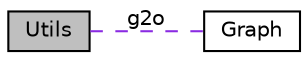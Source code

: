 digraph "Utils"
{
  edge [fontname="Helvetica",fontsize="10",labelfontname="Helvetica",labelfontsize="10"];
  node [fontname="Helvetica",fontsize="10",shape=record];
  rankdir=LR;
  Node1 [label="Graph",height=0.2,width=0.4,color="black", fillcolor="white", style="filled",URL="$group__graph.html"];
  Node0 [label="Utils",height=0.2,width=0.4,color="black", fillcolor="grey75", style="filled", fontcolor="black"];
  Node0->Node1 [shape=plaintext, label="g2o", color="blueviolet", dir="none", style="dashed"];
}
